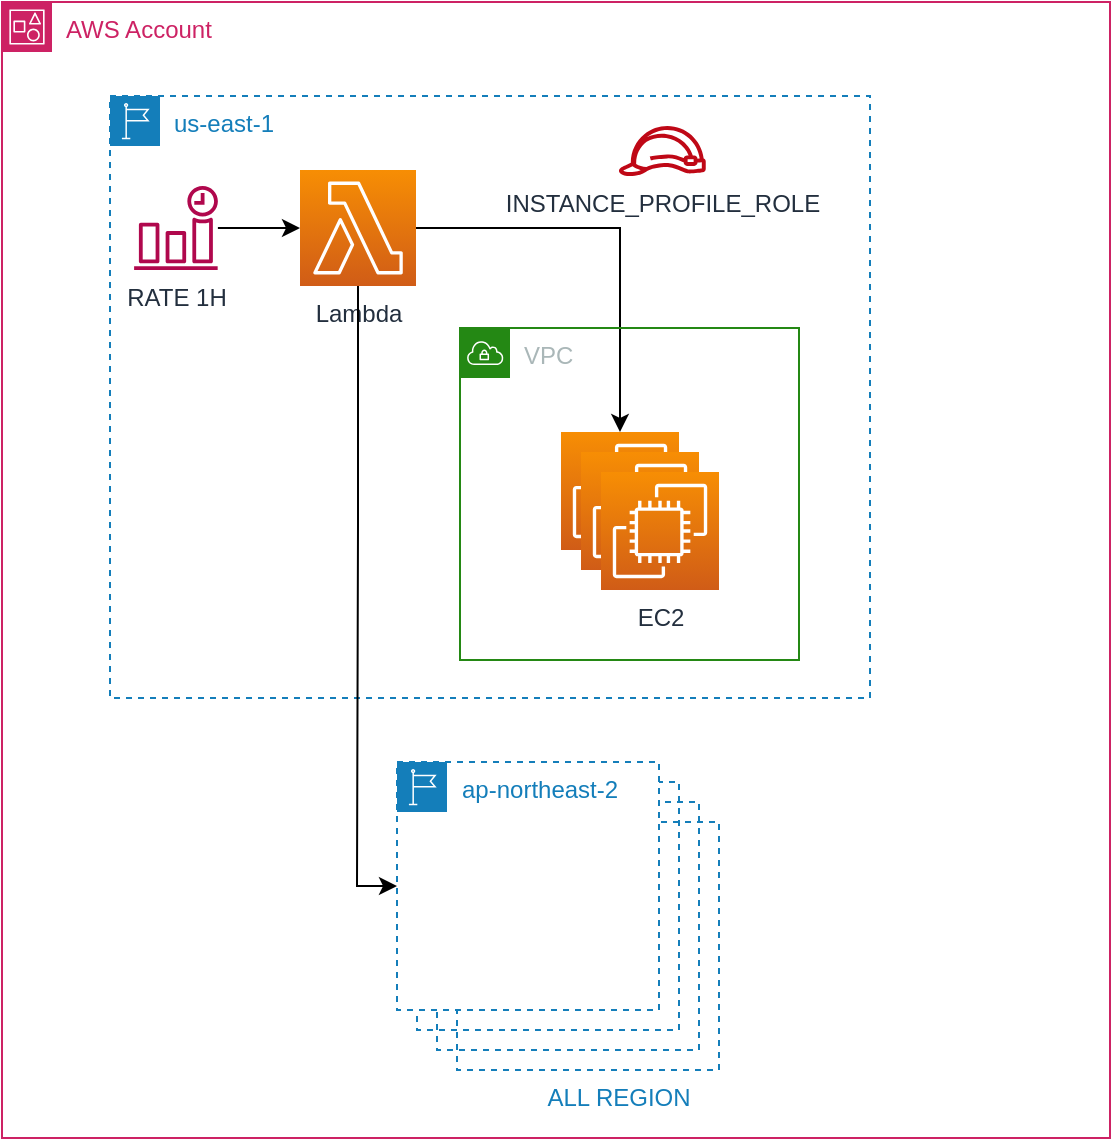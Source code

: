 <mxfile version="20.2.3" type="device"><diagram id="lptGFlrr2-Ao1Xji65a7" name="페이지-1"><mxGraphModel dx="1469" dy="997" grid="0" gridSize="10" guides="1" tooltips="1" connect="1" arrows="1" fold="1" page="1" pageScale="1" pageWidth="827" pageHeight="1169" math="0" shadow="0"><root><mxCell id="0"/><mxCell id="1" parent="0"/><mxCell id="j7HTZGsp0Smf1z-e6cuz-1" value="AWS Account" style="points=[[0,0],[0.25,0],[0.5,0],[0.75,0],[1,0],[1,0.25],[1,0.5],[1,0.75],[1,1],[0.75,1],[0.5,1],[0.25,1],[0,1],[0,0.75],[0,0.5],[0,0.25]];outlineConnect=0;gradientColor=none;html=1;whiteSpace=wrap;fontSize=12;fontStyle=0;container=1;pointerEvents=0;collapsible=0;recursiveResize=0;shape=mxgraph.aws4.group;grIcon=mxgraph.aws4.group_account;strokeColor=#CD2264;fillColor=none;verticalAlign=top;align=left;spacingLeft=30;fontColor=#CD2264;dashed=0;" vertex="1" parent="1"><mxGeometry x="70" y="79" width="554" height="568" as="geometry"/></mxCell><mxCell id="j7HTZGsp0Smf1z-e6cuz-2" value="us-east-1" style="points=[[0,0],[0.25,0],[0.5,0],[0.75,0],[1,0],[1,0.25],[1,0.5],[1,0.75],[1,1],[0.75,1],[0.5,1],[0.25,1],[0,1],[0,0.75],[0,0.5],[0,0.25]];outlineConnect=0;gradientColor=none;html=1;whiteSpace=wrap;fontSize=12;fontStyle=0;container=1;pointerEvents=0;collapsible=0;recursiveResize=0;shape=mxgraph.aws4.group;grIcon=mxgraph.aws4.group_region;strokeColor=#147EBA;fillColor=none;verticalAlign=top;align=left;spacingLeft=30;fontColor=#147EBA;dashed=1;" vertex="1" parent="j7HTZGsp0Smf1z-e6cuz-1"><mxGeometry x="54" y="47" width="380" height="301" as="geometry"/></mxCell><mxCell id="j7HTZGsp0Smf1z-e6cuz-16" style="edgeStyle=orthogonalEdgeStyle;rounded=0;orthogonalLoop=1;jettySize=auto;html=1;entryX=0.5;entryY=0;entryDx=0;entryDy=0;entryPerimeter=0;" edge="1" parent="j7HTZGsp0Smf1z-e6cuz-2" source="j7HTZGsp0Smf1z-e6cuz-6" target="j7HTZGsp0Smf1z-e6cuz-5"><mxGeometry relative="1" as="geometry"/></mxCell><mxCell id="j7HTZGsp0Smf1z-e6cuz-6" value="Lambda" style="sketch=0;points=[[0,0,0],[0.25,0,0],[0.5,0,0],[0.75,0,0],[1,0,0],[0,1,0],[0.25,1,0],[0.5,1,0],[0.75,1,0],[1,1,0],[0,0.25,0],[0,0.5,0],[0,0.75,0],[1,0.25,0],[1,0.5,0],[1,0.75,0]];outlineConnect=0;fontColor=#232F3E;gradientColor=#F78E04;gradientDirection=north;fillColor=#D05C17;strokeColor=#ffffff;dashed=0;verticalLabelPosition=bottom;verticalAlign=top;align=center;html=1;fontSize=12;fontStyle=0;aspect=fixed;shape=mxgraph.aws4.resourceIcon;resIcon=mxgraph.aws4.lambda;" vertex="1" parent="j7HTZGsp0Smf1z-e6cuz-2"><mxGeometry x="95" y="37" width="58" height="58" as="geometry"/></mxCell><mxCell id="j7HTZGsp0Smf1z-e6cuz-15" value="VPC" style="points=[[0,0],[0.25,0],[0.5,0],[0.75,0],[1,0],[1,0.25],[1,0.5],[1,0.75],[1,1],[0.75,1],[0.5,1],[0.25,1],[0,1],[0,0.75],[0,0.5],[0,0.25]];outlineConnect=0;gradientColor=none;html=1;whiteSpace=wrap;fontSize=12;fontStyle=0;container=1;pointerEvents=0;collapsible=0;recursiveResize=0;shape=mxgraph.aws4.group;grIcon=mxgraph.aws4.group_vpc;strokeColor=#248814;fillColor=none;verticalAlign=top;align=left;spacingLeft=30;fontColor=#AAB7B8;dashed=0;" vertex="1" parent="j7HTZGsp0Smf1z-e6cuz-2"><mxGeometry x="175" y="116" width="169.5" height="166" as="geometry"/></mxCell><mxCell id="j7HTZGsp0Smf1z-e6cuz-5" value="" style="sketch=0;points=[[0,0,0],[0.25,0,0],[0.5,0,0],[0.75,0,0],[1,0,0],[0,1,0],[0.25,1,0],[0.5,1,0],[0.75,1,0],[1,1,0],[0,0.25,0],[0,0.5,0],[0,0.75,0],[1,0.25,0],[1,0.5,0],[1,0.75,0]];outlineConnect=0;fontColor=#232F3E;gradientColor=#F78E04;gradientDirection=north;fillColor=#D05C17;strokeColor=#ffffff;dashed=0;verticalLabelPosition=bottom;verticalAlign=top;align=center;html=1;fontSize=12;fontStyle=0;aspect=fixed;shape=mxgraph.aws4.resourceIcon;resIcon=mxgraph.aws4.ec2;" vertex="1" parent="j7HTZGsp0Smf1z-e6cuz-15"><mxGeometry x="50.5" y="52" width="59" height="59" as="geometry"/></mxCell><mxCell id="j7HTZGsp0Smf1z-e6cuz-13" value="" style="sketch=0;points=[[0,0,0],[0.25,0,0],[0.5,0,0],[0.75,0,0],[1,0,0],[0,1,0],[0.25,1,0],[0.5,1,0],[0.75,1,0],[1,1,0],[0,0.25,0],[0,0.5,0],[0,0.75,0],[1,0.25,0],[1,0.5,0],[1,0.75,0]];outlineConnect=0;fontColor=#232F3E;gradientColor=#F78E04;gradientDirection=north;fillColor=#D05C17;strokeColor=#ffffff;dashed=0;verticalLabelPosition=bottom;verticalAlign=top;align=center;html=1;fontSize=12;fontStyle=0;aspect=fixed;shape=mxgraph.aws4.resourceIcon;resIcon=mxgraph.aws4.ec2;" vertex="1" parent="j7HTZGsp0Smf1z-e6cuz-15"><mxGeometry x="60.5" y="62" width="59" height="59" as="geometry"/></mxCell><mxCell id="j7HTZGsp0Smf1z-e6cuz-14" value="EC2" style="sketch=0;points=[[0,0,0],[0.25,0,0],[0.5,0,0],[0.75,0,0],[1,0,0],[0,1,0],[0.25,1,0],[0.5,1,0],[0.75,1,0],[1,1,0],[0,0.25,0],[0,0.5,0],[0,0.75,0],[1,0.25,0],[1,0.5,0],[1,0.75,0]];outlineConnect=0;fontColor=#232F3E;gradientColor=#F78E04;gradientDirection=north;fillColor=#D05C17;strokeColor=#ffffff;dashed=0;verticalLabelPosition=bottom;verticalAlign=top;align=center;html=1;fontSize=12;fontStyle=0;aspect=fixed;shape=mxgraph.aws4.resourceIcon;resIcon=mxgraph.aws4.ec2;" vertex="1" parent="j7HTZGsp0Smf1z-e6cuz-15"><mxGeometry x="70.5" y="72" width="59" height="59" as="geometry"/></mxCell><mxCell id="j7HTZGsp0Smf1z-e6cuz-17" value="INSTANCE_PROFILE_ROLE" style="sketch=0;outlineConnect=0;fontColor=#232F3E;gradientColor=none;fillColor=#BF0816;strokeColor=none;dashed=0;verticalLabelPosition=bottom;verticalAlign=top;align=center;html=1;fontSize=12;fontStyle=0;aspect=fixed;pointerEvents=1;shape=mxgraph.aws4.role;" vertex="1" parent="j7HTZGsp0Smf1z-e6cuz-2"><mxGeometry x="254" y="15" width="44.32" height="25" as="geometry"/></mxCell><mxCell id="j7HTZGsp0Smf1z-e6cuz-26" style="edgeStyle=orthogonalEdgeStyle;rounded=0;orthogonalLoop=1;jettySize=auto;html=1;fontColor=#147EBA;" edge="1" parent="j7HTZGsp0Smf1z-e6cuz-2" source="j7HTZGsp0Smf1z-e6cuz-25" target="j7HTZGsp0Smf1z-e6cuz-6"><mxGeometry relative="1" as="geometry"/></mxCell><mxCell id="j7HTZGsp0Smf1z-e6cuz-25" value="RATE 1H" style="sketch=0;outlineConnect=0;fontColor=#232F3E;gradientColor=none;fillColor=#B0084D;strokeColor=none;dashed=0;verticalLabelPosition=bottom;verticalAlign=top;align=center;html=1;fontSize=12;fontStyle=0;aspect=fixed;pointerEvents=1;shape=mxgraph.aws4.event_time_based;" vertex="1" parent="j7HTZGsp0Smf1z-e6cuz-2"><mxGeometry x="12" y="45" width="42" height="42" as="geometry"/></mxCell><mxCell id="j7HTZGsp0Smf1z-e6cuz-23" value="ALL REGION" style="points=[[0,0],[0.25,0],[0.5,0],[0.75,0],[1,0],[1,0.25],[1,0.5],[1,0.75],[1,1],[0.75,1],[0.5,1],[0.25,1],[0,1],[0,0.75],[0,0.5],[0,0.25]];outlineConnect=0;gradientColor=none;html=1;whiteSpace=wrap;fontSize=12;fontStyle=0;container=1;pointerEvents=0;collapsible=0;recursiveResize=0;shape=mxgraph.aws4.group;grIcon=mxgraph.aws4.group_region;strokeColor=#147EBA;fillColor=none;verticalAlign=top;align=center;spacingLeft=30;fontColor=#147EBA;dashed=1;labelPosition=center;verticalLabelPosition=bottom;" vertex="1" parent="j7HTZGsp0Smf1z-e6cuz-1"><mxGeometry x="227.5" y="410" width="131" height="124" as="geometry"/></mxCell><mxCell id="j7HTZGsp0Smf1z-e6cuz-20" value="" style="points=[[0,0],[0.25,0],[0.5,0],[0.75,0],[1,0],[1,0.25],[1,0.5],[1,0.75],[1,1],[0.75,1],[0.5,1],[0.25,1],[0,1],[0,0.75],[0,0.5],[0,0.25]];outlineConnect=0;gradientColor=none;html=1;whiteSpace=wrap;fontSize=12;fontStyle=0;container=1;pointerEvents=0;collapsible=0;recursiveResize=0;shape=mxgraph.aws4.group;grIcon=mxgraph.aws4.group_region;strokeColor=#147EBA;fillColor=none;verticalAlign=top;align=left;spacingLeft=30;fontColor=#147EBA;dashed=1;" vertex="1" parent="j7HTZGsp0Smf1z-e6cuz-1"><mxGeometry x="217.5" y="400" width="131" height="124" as="geometry"/></mxCell><mxCell id="j7HTZGsp0Smf1z-e6cuz-18" value="" style="points=[[0,0],[0.25,0],[0.5,0],[0.75,0],[1,0],[1,0.25],[1,0.5],[1,0.75],[1,1],[0.75,1],[0.5,1],[0.25,1],[0,1],[0,0.75],[0,0.5],[0,0.25]];outlineConnect=0;gradientColor=none;html=1;whiteSpace=wrap;fontSize=12;fontStyle=0;container=1;pointerEvents=0;collapsible=0;recursiveResize=0;shape=mxgraph.aws4.group;grIcon=mxgraph.aws4.group_region;strokeColor=#147EBA;fillColor=none;verticalAlign=top;align=left;spacingLeft=30;fontColor=#147EBA;dashed=1;" vertex="1" parent="j7HTZGsp0Smf1z-e6cuz-1"><mxGeometry x="207.5" y="390" width="131" height="124" as="geometry"/></mxCell><mxCell id="j7HTZGsp0Smf1z-e6cuz-19" value="&lt;font color=&quot;#147eba&quot;&gt;ap-northeast-2&lt;/font&gt;" style="points=[[0,0],[0.25,0],[0.5,0],[0.75,0],[1,0],[1,0.25],[1,0.5],[1,0.75],[1,1],[0.75,1],[0.5,1],[0.25,1],[0,1],[0,0.75],[0,0.5],[0,0.25]];outlineConnect=0;html=1;whiteSpace=wrap;fontSize=12;fontStyle=0;container=1;pointerEvents=0;collapsible=0;recursiveResize=0;shape=mxgraph.aws4.group;grIcon=mxgraph.aws4.group_region;verticalAlign=top;align=left;spacingLeft=30;dashed=1;strokeColor=#147EBA;" vertex="1" parent="j7HTZGsp0Smf1z-e6cuz-1"><mxGeometry x="197.5" y="380" width="131" height="124" as="geometry"/></mxCell><mxCell id="j7HTZGsp0Smf1z-e6cuz-24" style="edgeStyle=orthogonalEdgeStyle;rounded=0;orthogonalLoop=1;jettySize=auto;html=1;entryX=0;entryY=0.5;entryDx=0;entryDy=0;fontColor=#147EBA;" edge="1" parent="j7HTZGsp0Smf1z-e6cuz-1" source="j7HTZGsp0Smf1z-e6cuz-6" target="j7HTZGsp0Smf1z-e6cuz-19"><mxGeometry relative="1" as="geometry"/></mxCell></root></mxGraphModel></diagram></mxfile>